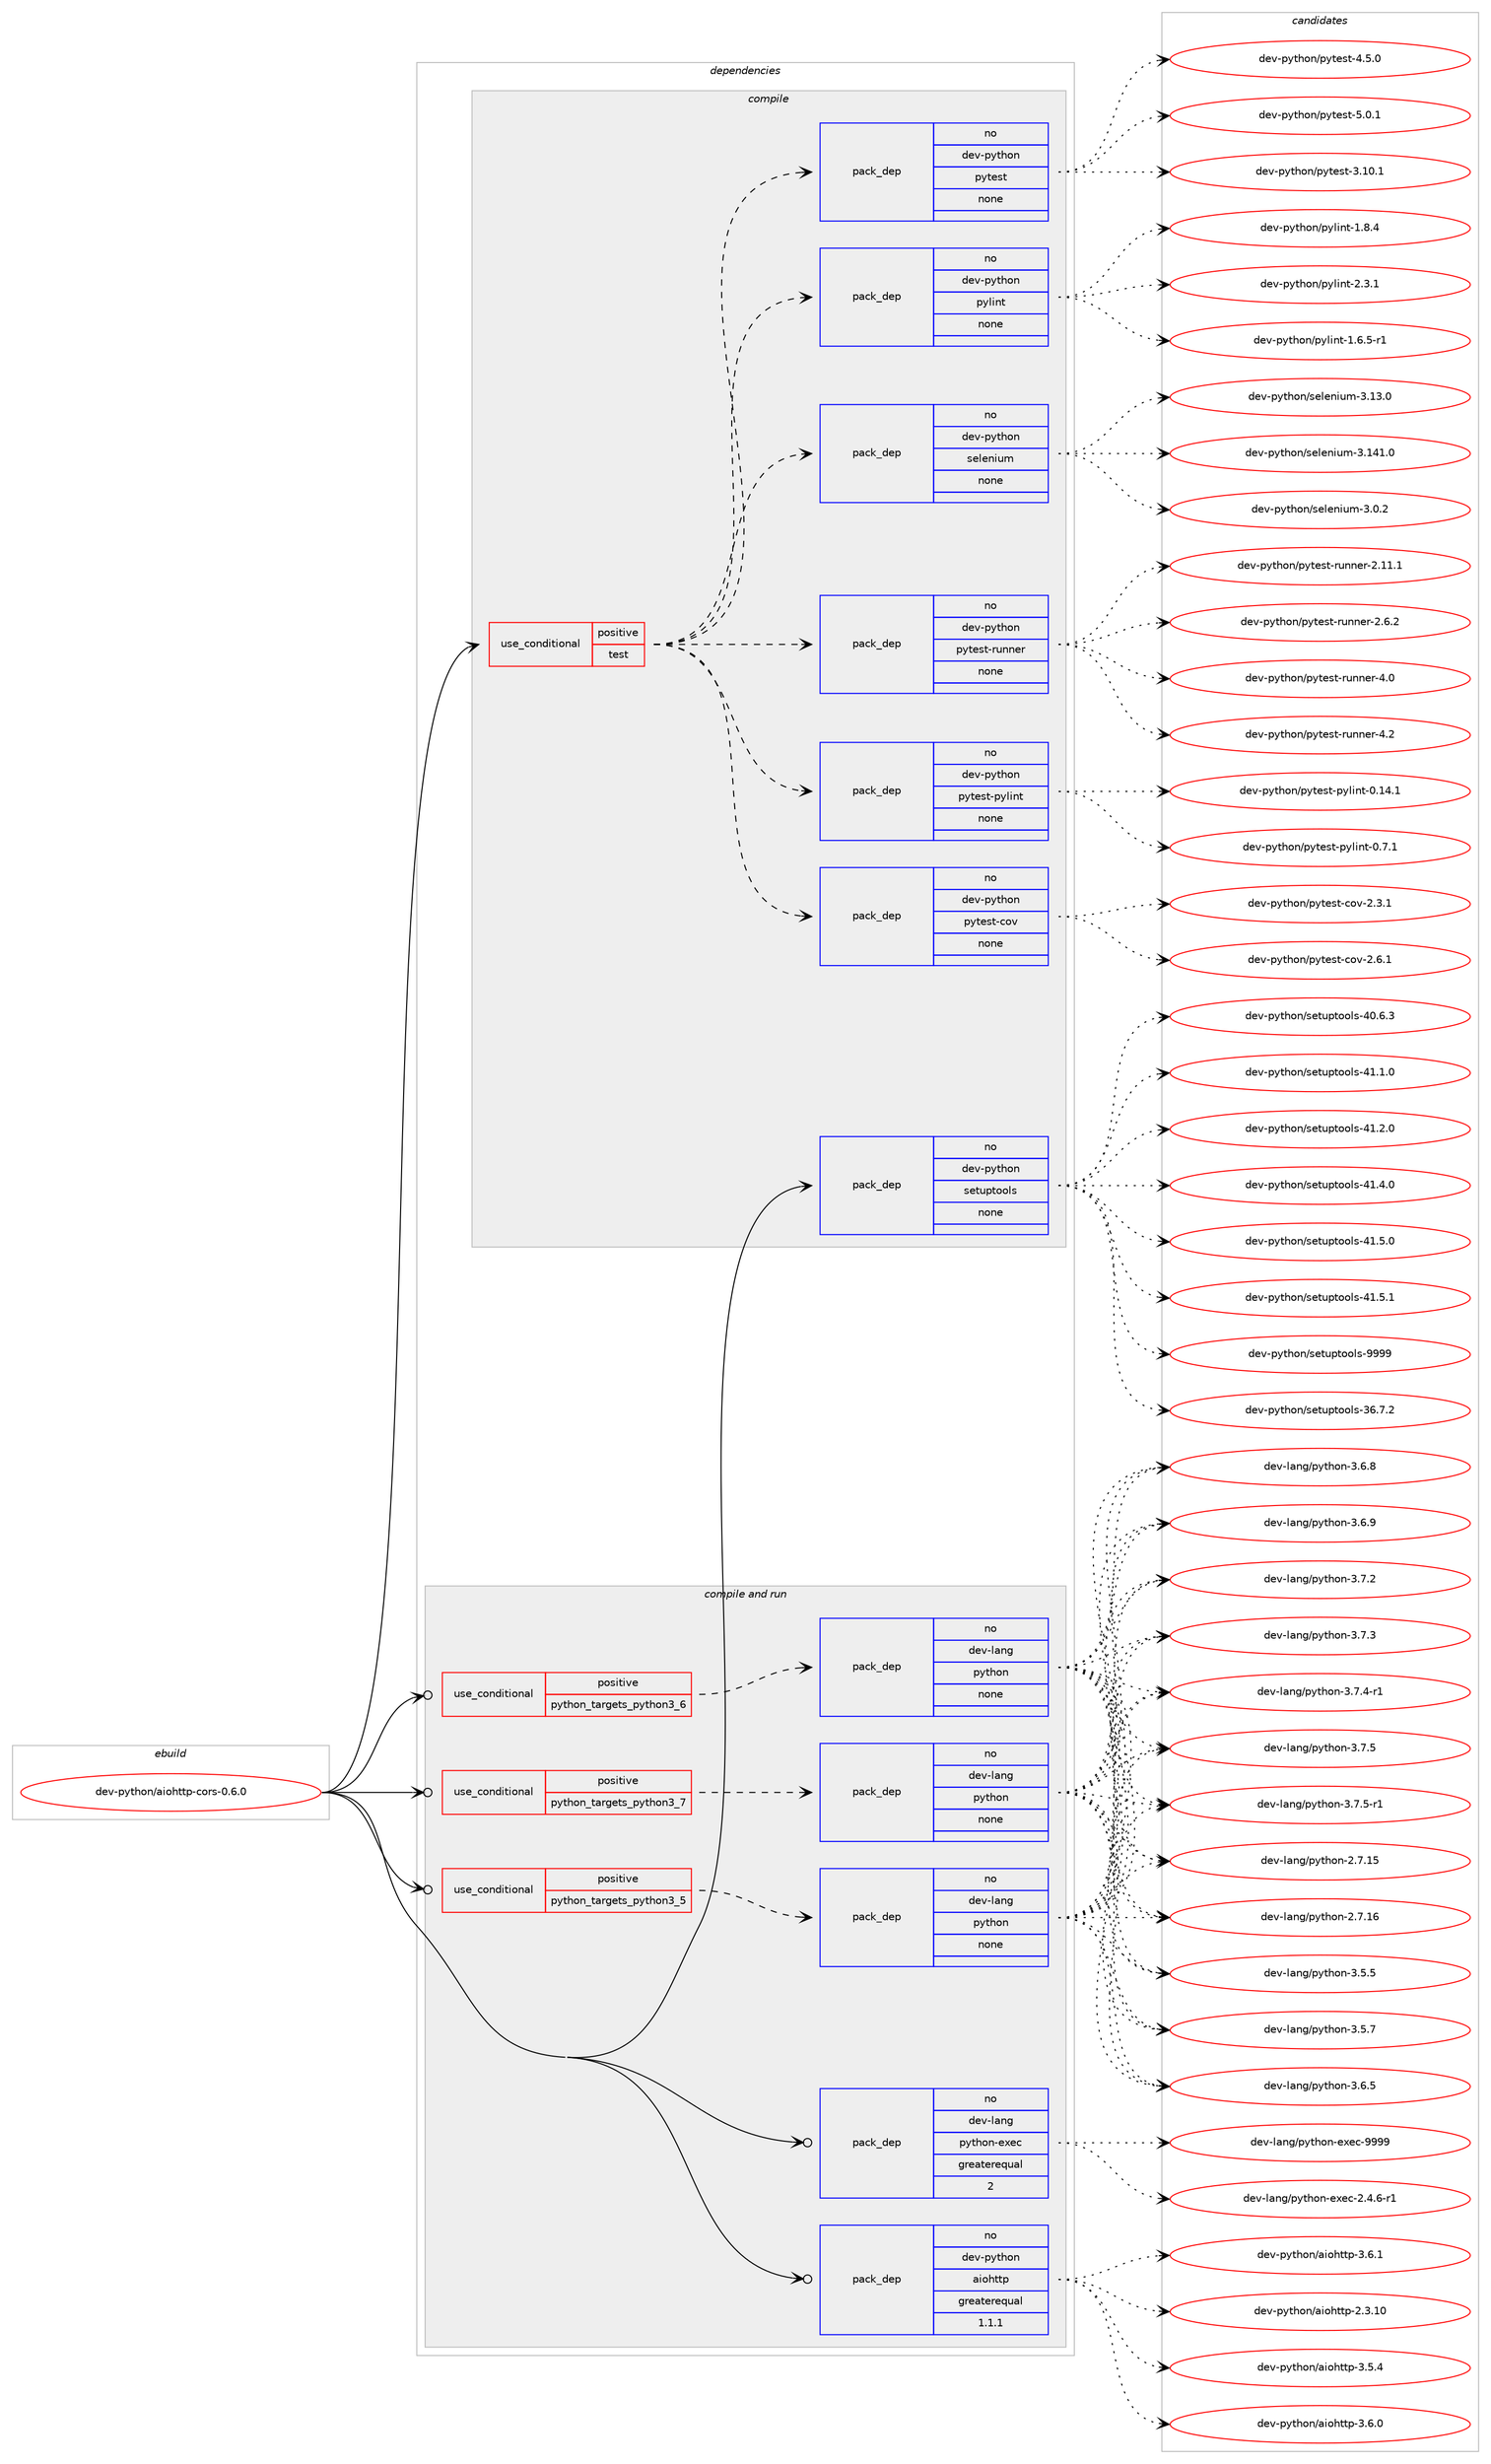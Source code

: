 digraph prolog {

# *************
# Graph options
# *************

newrank=true;
concentrate=true;
compound=true;
graph [rankdir=LR,fontname=Helvetica,fontsize=10,ranksep=1.5];#, ranksep=2.5, nodesep=0.2];
edge  [arrowhead=vee];
node  [fontname=Helvetica,fontsize=10];

# **********
# The ebuild
# **********

subgraph cluster_leftcol {
color=gray;
rank=same;
label=<<i>ebuild</i>>;
id [label="dev-python/aiohttp-cors-0.6.0", color=red, width=4, href="../dev-python/aiohttp-cors-0.6.0.svg"];
}

# ****************
# The dependencies
# ****************

subgraph cluster_midcol {
color=gray;
label=<<i>dependencies</i>>;
subgraph cluster_compile {
fillcolor="#eeeeee";
style=filled;
label=<<i>compile</i>>;
subgraph cond135958 {
dependency593672 [label=<<TABLE BORDER="0" CELLBORDER="1" CELLSPACING="0" CELLPADDING="4"><TR><TD ROWSPAN="3" CELLPADDING="10">use_conditional</TD></TR><TR><TD>positive</TD></TR><TR><TD>test</TD></TR></TABLE>>, shape=none, color=red];
subgraph pack445942 {
dependency593673 [label=<<TABLE BORDER="0" CELLBORDER="1" CELLSPACING="0" CELLPADDING="4" WIDTH="220"><TR><TD ROWSPAN="6" CELLPADDING="30">pack_dep</TD></TR><TR><TD WIDTH="110">no</TD></TR><TR><TD>dev-python</TD></TR><TR><TD>pylint</TD></TR><TR><TD>none</TD></TR><TR><TD></TD></TR></TABLE>>, shape=none, color=blue];
}
dependency593672:e -> dependency593673:w [weight=20,style="dashed",arrowhead="vee"];
subgraph pack445943 {
dependency593674 [label=<<TABLE BORDER="0" CELLBORDER="1" CELLSPACING="0" CELLPADDING="4" WIDTH="220"><TR><TD ROWSPAN="6" CELLPADDING="30">pack_dep</TD></TR><TR><TD WIDTH="110">no</TD></TR><TR><TD>dev-python</TD></TR><TR><TD>pytest</TD></TR><TR><TD>none</TD></TR><TR><TD></TD></TR></TABLE>>, shape=none, color=blue];
}
dependency593672:e -> dependency593674:w [weight=20,style="dashed",arrowhead="vee"];
subgraph pack445944 {
dependency593675 [label=<<TABLE BORDER="0" CELLBORDER="1" CELLSPACING="0" CELLPADDING="4" WIDTH="220"><TR><TD ROWSPAN="6" CELLPADDING="30">pack_dep</TD></TR><TR><TD WIDTH="110">no</TD></TR><TR><TD>dev-python</TD></TR><TR><TD>pytest-cov</TD></TR><TR><TD>none</TD></TR><TR><TD></TD></TR></TABLE>>, shape=none, color=blue];
}
dependency593672:e -> dependency593675:w [weight=20,style="dashed",arrowhead="vee"];
subgraph pack445945 {
dependency593676 [label=<<TABLE BORDER="0" CELLBORDER="1" CELLSPACING="0" CELLPADDING="4" WIDTH="220"><TR><TD ROWSPAN="6" CELLPADDING="30">pack_dep</TD></TR><TR><TD WIDTH="110">no</TD></TR><TR><TD>dev-python</TD></TR><TR><TD>pytest-pylint</TD></TR><TR><TD>none</TD></TR><TR><TD></TD></TR></TABLE>>, shape=none, color=blue];
}
dependency593672:e -> dependency593676:w [weight=20,style="dashed",arrowhead="vee"];
subgraph pack445946 {
dependency593677 [label=<<TABLE BORDER="0" CELLBORDER="1" CELLSPACING="0" CELLPADDING="4" WIDTH="220"><TR><TD ROWSPAN="6" CELLPADDING="30">pack_dep</TD></TR><TR><TD WIDTH="110">no</TD></TR><TR><TD>dev-python</TD></TR><TR><TD>pytest-runner</TD></TR><TR><TD>none</TD></TR><TR><TD></TD></TR></TABLE>>, shape=none, color=blue];
}
dependency593672:e -> dependency593677:w [weight=20,style="dashed",arrowhead="vee"];
subgraph pack445947 {
dependency593678 [label=<<TABLE BORDER="0" CELLBORDER="1" CELLSPACING="0" CELLPADDING="4" WIDTH="220"><TR><TD ROWSPAN="6" CELLPADDING="30">pack_dep</TD></TR><TR><TD WIDTH="110">no</TD></TR><TR><TD>dev-python</TD></TR><TR><TD>selenium</TD></TR><TR><TD>none</TD></TR><TR><TD></TD></TR></TABLE>>, shape=none, color=blue];
}
dependency593672:e -> dependency593678:w [weight=20,style="dashed",arrowhead="vee"];
}
id:e -> dependency593672:w [weight=20,style="solid",arrowhead="vee"];
subgraph pack445948 {
dependency593679 [label=<<TABLE BORDER="0" CELLBORDER="1" CELLSPACING="0" CELLPADDING="4" WIDTH="220"><TR><TD ROWSPAN="6" CELLPADDING="30">pack_dep</TD></TR><TR><TD WIDTH="110">no</TD></TR><TR><TD>dev-python</TD></TR><TR><TD>setuptools</TD></TR><TR><TD>none</TD></TR><TR><TD></TD></TR></TABLE>>, shape=none, color=blue];
}
id:e -> dependency593679:w [weight=20,style="solid",arrowhead="vee"];
}
subgraph cluster_compileandrun {
fillcolor="#eeeeee";
style=filled;
label=<<i>compile and run</i>>;
subgraph cond135959 {
dependency593680 [label=<<TABLE BORDER="0" CELLBORDER="1" CELLSPACING="0" CELLPADDING="4"><TR><TD ROWSPAN="3" CELLPADDING="10">use_conditional</TD></TR><TR><TD>positive</TD></TR><TR><TD>python_targets_python3_5</TD></TR></TABLE>>, shape=none, color=red];
subgraph pack445949 {
dependency593681 [label=<<TABLE BORDER="0" CELLBORDER="1" CELLSPACING="0" CELLPADDING="4" WIDTH="220"><TR><TD ROWSPAN="6" CELLPADDING="30">pack_dep</TD></TR><TR><TD WIDTH="110">no</TD></TR><TR><TD>dev-lang</TD></TR><TR><TD>python</TD></TR><TR><TD>none</TD></TR><TR><TD></TD></TR></TABLE>>, shape=none, color=blue];
}
dependency593680:e -> dependency593681:w [weight=20,style="dashed",arrowhead="vee"];
}
id:e -> dependency593680:w [weight=20,style="solid",arrowhead="odotvee"];
subgraph cond135960 {
dependency593682 [label=<<TABLE BORDER="0" CELLBORDER="1" CELLSPACING="0" CELLPADDING="4"><TR><TD ROWSPAN="3" CELLPADDING="10">use_conditional</TD></TR><TR><TD>positive</TD></TR><TR><TD>python_targets_python3_6</TD></TR></TABLE>>, shape=none, color=red];
subgraph pack445950 {
dependency593683 [label=<<TABLE BORDER="0" CELLBORDER="1" CELLSPACING="0" CELLPADDING="4" WIDTH="220"><TR><TD ROWSPAN="6" CELLPADDING="30">pack_dep</TD></TR><TR><TD WIDTH="110">no</TD></TR><TR><TD>dev-lang</TD></TR><TR><TD>python</TD></TR><TR><TD>none</TD></TR><TR><TD></TD></TR></TABLE>>, shape=none, color=blue];
}
dependency593682:e -> dependency593683:w [weight=20,style="dashed",arrowhead="vee"];
}
id:e -> dependency593682:w [weight=20,style="solid",arrowhead="odotvee"];
subgraph cond135961 {
dependency593684 [label=<<TABLE BORDER="0" CELLBORDER="1" CELLSPACING="0" CELLPADDING="4"><TR><TD ROWSPAN="3" CELLPADDING="10">use_conditional</TD></TR><TR><TD>positive</TD></TR><TR><TD>python_targets_python3_7</TD></TR></TABLE>>, shape=none, color=red];
subgraph pack445951 {
dependency593685 [label=<<TABLE BORDER="0" CELLBORDER="1" CELLSPACING="0" CELLPADDING="4" WIDTH="220"><TR><TD ROWSPAN="6" CELLPADDING="30">pack_dep</TD></TR><TR><TD WIDTH="110">no</TD></TR><TR><TD>dev-lang</TD></TR><TR><TD>python</TD></TR><TR><TD>none</TD></TR><TR><TD></TD></TR></TABLE>>, shape=none, color=blue];
}
dependency593684:e -> dependency593685:w [weight=20,style="dashed",arrowhead="vee"];
}
id:e -> dependency593684:w [weight=20,style="solid",arrowhead="odotvee"];
subgraph pack445952 {
dependency593686 [label=<<TABLE BORDER="0" CELLBORDER="1" CELLSPACING="0" CELLPADDING="4" WIDTH="220"><TR><TD ROWSPAN="6" CELLPADDING="30">pack_dep</TD></TR><TR><TD WIDTH="110">no</TD></TR><TR><TD>dev-lang</TD></TR><TR><TD>python-exec</TD></TR><TR><TD>greaterequal</TD></TR><TR><TD>2</TD></TR></TABLE>>, shape=none, color=blue];
}
id:e -> dependency593686:w [weight=20,style="solid",arrowhead="odotvee"];
subgraph pack445953 {
dependency593687 [label=<<TABLE BORDER="0" CELLBORDER="1" CELLSPACING="0" CELLPADDING="4" WIDTH="220"><TR><TD ROWSPAN="6" CELLPADDING="30">pack_dep</TD></TR><TR><TD WIDTH="110">no</TD></TR><TR><TD>dev-python</TD></TR><TR><TD>aiohttp</TD></TR><TR><TD>greaterequal</TD></TR><TR><TD>1.1.1</TD></TR></TABLE>>, shape=none, color=blue];
}
id:e -> dependency593687:w [weight=20,style="solid",arrowhead="odotvee"];
}
subgraph cluster_run {
fillcolor="#eeeeee";
style=filled;
label=<<i>run</i>>;
}
}

# **************
# The candidates
# **************

subgraph cluster_choices {
rank=same;
color=gray;
label=<<i>candidates</i>>;

subgraph choice445942 {
color=black;
nodesep=1;
choice10010111845112121116104111110471121211081051101164549465446534511449 [label="dev-python/pylint-1.6.5-r1", color=red, width=4,href="../dev-python/pylint-1.6.5-r1.svg"];
choice1001011184511212111610411111047112121108105110116454946564652 [label="dev-python/pylint-1.8.4", color=red, width=4,href="../dev-python/pylint-1.8.4.svg"];
choice1001011184511212111610411111047112121108105110116455046514649 [label="dev-python/pylint-2.3.1", color=red, width=4,href="../dev-python/pylint-2.3.1.svg"];
dependency593673:e -> choice10010111845112121116104111110471121211081051101164549465446534511449:w [style=dotted,weight="100"];
dependency593673:e -> choice1001011184511212111610411111047112121108105110116454946564652:w [style=dotted,weight="100"];
dependency593673:e -> choice1001011184511212111610411111047112121108105110116455046514649:w [style=dotted,weight="100"];
}
subgraph choice445943 {
color=black;
nodesep=1;
choice100101118451121211161041111104711212111610111511645514649484649 [label="dev-python/pytest-3.10.1", color=red, width=4,href="../dev-python/pytest-3.10.1.svg"];
choice1001011184511212111610411111047112121116101115116455246534648 [label="dev-python/pytest-4.5.0", color=red, width=4,href="../dev-python/pytest-4.5.0.svg"];
choice1001011184511212111610411111047112121116101115116455346484649 [label="dev-python/pytest-5.0.1", color=red, width=4,href="../dev-python/pytest-5.0.1.svg"];
dependency593674:e -> choice100101118451121211161041111104711212111610111511645514649484649:w [style=dotted,weight="100"];
dependency593674:e -> choice1001011184511212111610411111047112121116101115116455246534648:w [style=dotted,weight="100"];
dependency593674:e -> choice1001011184511212111610411111047112121116101115116455346484649:w [style=dotted,weight="100"];
}
subgraph choice445944 {
color=black;
nodesep=1;
choice10010111845112121116104111110471121211161011151164599111118455046514649 [label="dev-python/pytest-cov-2.3.1", color=red, width=4,href="../dev-python/pytest-cov-2.3.1.svg"];
choice10010111845112121116104111110471121211161011151164599111118455046544649 [label="dev-python/pytest-cov-2.6.1", color=red, width=4,href="../dev-python/pytest-cov-2.6.1.svg"];
dependency593675:e -> choice10010111845112121116104111110471121211161011151164599111118455046514649:w [style=dotted,weight="100"];
dependency593675:e -> choice10010111845112121116104111110471121211161011151164599111118455046544649:w [style=dotted,weight="100"];
}
subgraph choice445945 {
color=black;
nodesep=1;
choice10010111845112121116104111110471121211161011151164511212110810511011645484649524649 [label="dev-python/pytest-pylint-0.14.1", color=red, width=4,href="../dev-python/pytest-pylint-0.14.1.svg"];
choice100101118451121211161041111104711212111610111511645112121108105110116454846554649 [label="dev-python/pytest-pylint-0.7.1", color=red, width=4,href="../dev-python/pytest-pylint-0.7.1.svg"];
dependency593676:e -> choice10010111845112121116104111110471121211161011151164511212110810511011645484649524649:w [style=dotted,weight="100"];
dependency593676:e -> choice100101118451121211161041111104711212111610111511645112121108105110116454846554649:w [style=dotted,weight="100"];
}
subgraph choice445946 {
color=black;
nodesep=1;
choice10010111845112121116104111110471121211161011151164511411711011010111445504649494649 [label="dev-python/pytest-runner-2.11.1", color=red, width=4,href="../dev-python/pytest-runner-2.11.1.svg"];
choice100101118451121211161041111104711212111610111511645114117110110101114455046544650 [label="dev-python/pytest-runner-2.6.2", color=red, width=4,href="../dev-python/pytest-runner-2.6.2.svg"];
choice10010111845112121116104111110471121211161011151164511411711011010111445524648 [label="dev-python/pytest-runner-4.0", color=red, width=4,href="../dev-python/pytest-runner-4.0.svg"];
choice10010111845112121116104111110471121211161011151164511411711011010111445524650 [label="dev-python/pytest-runner-4.2", color=red, width=4,href="../dev-python/pytest-runner-4.2.svg"];
dependency593677:e -> choice10010111845112121116104111110471121211161011151164511411711011010111445504649494649:w [style=dotted,weight="100"];
dependency593677:e -> choice100101118451121211161041111104711212111610111511645114117110110101114455046544650:w [style=dotted,weight="100"];
dependency593677:e -> choice10010111845112121116104111110471121211161011151164511411711011010111445524648:w [style=dotted,weight="100"];
dependency593677:e -> choice10010111845112121116104111110471121211161011151164511411711011010111445524650:w [style=dotted,weight="100"];
}
subgraph choice445947 {
color=black;
nodesep=1;
choice1001011184511212111610411111047115101108101110105117109455146484650 [label="dev-python/selenium-3.0.2", color=red, width=4,href="../dev-python/selenium-3.0.2.svg"];
choice100101118451121211161041111104711510110810111010511710945514649514648 [label="dev-python/selenium-3.13.0", color=red, width=4,href="../dev-python/selenium-3.13.0.svg"];
choice10010111845112121116104111110471151011081011101051171094551464952494648 [label="dev-python/selenium-3.141.0", color=red, width=4,href="../dev-python/selenium-3.141.0.svg"];
dependency593678:e -> choice1001011184511212111610411111047115101108101110105117109455146484650:w [style=dotted,weight="100"];
dependency593678:e -> choice100101118451121211161041111104711510110810111010511710945514649514648:w [style=dotted,weight="100"];
dependency593678:e -> choice10010111845112121116104111110471151011081011101051171094551464952494648:w [style=dotted,weight="100"];
}
subgraph choice445948 {
color=black;
nodesep=1;
choice100101118451121211161041111104711510111611711211611111110811545515446554650 [label="dev-python/setuptools-36.7.2", color=red, width=4,href="../dev-python/setuptools-36.7.2.svg"];
choice100101118451121211161041111104711510111611711211611111110811545524846544651 [label="dev-python/setuptools-40.6.3", color=red, width=4,href="../dev-python/setuptools-40.6.3.svg"];
choice100101118451121211161041111104711510111611711211611111110811545524946494648 [label="dev-python/setuptools-41.1.0", color=red, width=4,href="../dev-python/setuptools-41.1.0.svg"];
choice100101118451121211161041111104711510111611711211611111110811545524946504648 [label="dev-python/setuptools-41.2.0", color=red, width=4,href="../dev-python/setuptools-41.2.0.svg"];
choice100101118451121211161041111104711510111611711211611111110811545524946524648 [label="dev-python/setuptools-41.4.0", color=red, width=4,href="../dev-python/setuptools-41.4.0.svg"];
choice100101118451121211161041111104711510111611711211611111110811545524946534648 [label="dev-python/setuptools-41.5.0", color=red, width=4,href="../dev-python/setuptools-41.5.0.svg"];
choice100101118451121211161041111104711510111611711211611111110811545524946534649 [label="dev-python/setuptools-41.5.1", color=red, width=4,href="../dev-python/setuptools-41.5.1.svg"];
choice10010111845112121116104111110471151011161171121161111111081154557575757 [label="dev-python/setuptools-9999", color=red, width=4,href="../dev-python/setuptools-9999.svg"];
dependency593679:e -> choice100101118451121211161041111104711510111611711211611111110811545515446554650:w [style=dotted,weight="100"];
dependency593679:e -> choice100101118451121211161041111104711510111611711211611111110811545524846544651:w [style=dotted,weight="100"];
dependency593679:e -> choice100101118451121211161041111104711510111611711211611111110811545524946494648:w [style=dotted,weight="100"];
dependency593679:e -> choice100101118451121211161041111104711510111611711211611111110811545524946504648:w [style=dotted,weight="100"];
dependency593679:e -> choice100101118451121211161041111104711510111611711211611111110811545524946524648:w [style=dotted,weight="100"];
dependency593679:e -> choice100101118451121211161041111104711510111611711211611111110811545524946534648:w [style=dotted,weight="100"];
dependency593679:e -> choice100101118451121211161041111104711510111611711211611111110811545524946534649:w [style=dotted,weight="100"];
dependency593679:e -> choice10010111845112121116104111110471151011161171121161111111081154557575757:w [style=dotted,weight="100"];
}
subgraph choice445949 {
color=black;
nodesep=1;
choice10010111845108971101034711212111610411111045504655464953 [label="dev-lang/python-2.7.15", color=red, width=4,href="../dev-lang/python-2.7.15.svg"];
choice10010111845108971101034711212111610411111045504655464954 [label="dev-lang/python-2.7.16", color=red, width=4,href="../dev-lang/python-2.7.16.svg"];
choice100101118451089711010347112121116104111110455146534653 [label="dev-lang/python-3.5.5", color=red, width=4,href="../dev-lang/python-3.5.5.svg"];
choice100101118451089711010347112121116104111110455146534655 [label="dev-lang/python-3.5.7", color=red, width=4,href="../dev-lang/python-3.5.7.svg"];
choice100101118451089711010347112121116104111110455146544653 [label="dev-lang/python-3.6.5", color=red, width=4,href="../dev-lang/python-3.6.5.svg"];
choice100101118451089711010347112121116104111110455146544656 [label="dev-lang/python-3.6.8", color=red, width=4,href="../dev-lang/python-3.6.8.svg"];
choice100101118451089711010347112121116104111110455146544657 [label="dev-lang/python-3.6.9", color=red, width=4,href="../dev-lang/python-3.6.9.svg"];
choice100101118451089711010347112121116104111110455146554650 [label="dev-lang/python-3.7.2", color=red, width=4,href="../dev-lang/python-3.7.2.svg"];
choice100101118451089711010347112121116104111110455146554651 [label="dev-lang/python-3.7.3", color=red, width=4,href="../dev-lang/python-3.7.3.svg"];
choice1001011184510897110103471121211161041111104551465546524511449 [label="dev-lang/python-3.7.4-r1", color=red, width=4,href="../dev-lang/python-3.7.4-r1.svg"];
choice100101118451089711010347112121116104111110455146554653 [label="dev-lang/python-3.7.5", color=red, width=4,href="../dev-lang/python-3.7.5.svg"];
choice1001011184510897110103471121211161041111104551465546534511449 [label="dev-lang/python-3.7.5-r1", color=red, width=4,href="../dev-lang/python-3.7.5-r1.svg"];
dependency593681:e -> choice10010111845108971101034711212111610411111045504655464953:w [style=dotted,weight="100"];
dependency593681:e -> choice10010111845108971101034711212111610411111045504655464954:w [style=dotted,weight="100"];
dependency593681:e -> choice100101118451089711010347112121116104111110455146534653:w [style=dotted,weight="100"];
dependency593681:e -> choice100101118451089711010347112121116104111110455146534655:w [style=dotted,weight="100"];
dependency593681:e -> choice100101118451089711010347112121116104111110455146544653:w [style=dotted,weight="100"];
dependency593681:e -> choice100101118451089711010347112121116104111110455146544656:w [style=dotted,weight="100"];
dependency593681:e -> choice100101118451089711010347112121116104111110455146544657:w [style=dotted,weight="100"];
dependency593681:e -> choice100101118451089711010347112121116104111110455146554650:w [style=dotted,weight="100"];
dependency593681:e -> choice100101118451089711010347112121116104111110455146554651:w [style=dotted,weight="100"];
dependency593681:e -> choice1001011184510897110103471121211161041111104551465546524511449:w [style=dotted,weight="100"];
dependency593681:e -> choice100101118451089711010347112121116104111110455146554653:w [style=dotted,weight="100"];
dependency593681:e -> choice1001011184510897110103471121211161041111104551465546534511449:w [style=dotted,weight="100"];
}
subgraph choice445950 {
color=black;
nodesep=1;
choice10010111845108971101034711212111610411111045504655464953 [label="dev-lang/python-2.7.15", color=red, width=4,href="../dev-lang/python-2.7.15.svg"];
choice10010111845108971101034711212111610411111045504655464954 [label="dev-lang/python-2.7.16", color=red, width=4,href="../dev-lang/python-2.7.16.svg"];
choice100101118451089711010347112121116104111110455146534653 [label="dev-lang/python-3.5.5", color=red, width=4,href="../dev-lang/python-3.5.5.svg"];
choice100101118451089711010347112121116104111110455146534655 [label="dev-lang/python-3.5.7", color=red, width=4,href="../dev-lang/python-3.5.7.svg"];
choice100101118451089711010347112121116104111110455146544653 [label="dev-lang/python-3.6.5", color=red, width=4,href="../dev-lang/python-3.6.5.svg"];
choice100101118451089711010347112121116104111110455146544656 [label="dev-lang/python-3.6.8", color=red, width=4,href="../dev-lang/python-3.6.8.svg"];
choice100101118451089711010347112121116104111110455146544657 [label="dev-lang/python-3.6.9", color=red, width=4,href="../dev-lang/python-3.6.9.svg"];
choice100101118451089711010347112121116104111110455146554650 [label="dev-lang/python-3.7.2", color=red, width=4,href="../dev-lang/python-3.7.2.svg"];
choice100101118451089711010347112121116104111110455146554651 [label="dev-lang/python-3.7.3", color=red, width=4,href="../dev-lang/python-3.7.3.svg"];
choice1001011184510897110103471121211161041111104551465546524511449 [label="dev-lang/python-3.7.4-r1", color=red, width=4,href="../dev-lang/python-3.7.4-r1.svg"];
choice100101118451089711010347112121116104111110455146554653 [label="dev-lang/python-3.7.5", color=red, width=4,href="../dev-lang/python-3.7.5.svg"];
choice1001011184510897110103471121211161041111104551465546534511449 [label="dev-lang/python-3.7.5-r1", color=red, width=4,href="../dev-lang/python-3.7.5-r1.svg"];
dependency593683:e -> choice10010111845108971101034711212111610411111045504655464953:w [style=dotted,weight="100"];
dependency593683:e -> choice10010111845108971101034711212111610411111045504655464954:w [style=dotted,weight="100"];
dependency593683:e -> choice100101118451089711010347112121116104111110455146534653:w [style=dotted,weight="100"];
dependency593683:e -> choice100101118451089711010347112121116104111110455146534655:w [style=dotted,weight="100"];
dependency593683:e -> choice100101118451089711010347112121116104111110455146544653:w [style=dotted,weight="100"];
dependency593683:e -> choice100101118451089711010347112121116104111110455146544656:w [style=dotted,weight="100"];
dependency593683:e -> choice100101118451089711010347112121116104111110455146544657:w [style=dotted,weight="100"];
dependency593683:e -> choice100101118451089711010347112121116104111110455146554650:w [style=dotted,weight="100"];
dependency593683:e -> choice100101118451089711010347112121116104111110455146554651:w [style=dotted,weight="100"];
dependency593683:e -> choice1001011184510897110103471121211161041111104551465546524511449:w [style=dotted,weight="100"];
dependency593683:e -> choice100101118451089711010347112121116104111110455146554653:w [style=dotted,weight="100"];
dependency593683:e -> choice1001011184510897110103471121211161041111104551465546534511449:w [style=dotted,weight="100"];
}
subgraph choice445951 {
color=black;
nodesep=1;
choice10010111845108971101034711212111610411111045504655464953 [label="dev-lang/python-2.7.15", color=red, width=4,href="../dev-lang/python-2.7.15.svg"];
choice10010111845108971101034711212111610411111045504655464954 [label="dev-lang/python-2.7.16", color=red, width=4,href="../dev-lang/python-2.7.16.svg"];
choice100101118451089711010347112121116104111110455146534653 [label="dev-lang/python-3.5.5", color=red, width=4,href="../dev-lang/python-3.5.5.svg"];
choice100101118451089711010347112121116104111110455146534655 [label="dev-lang/python-3.5.7", color=red, width=4,href="../dev-lang/python-3.5.7.svg"];
choice100101118451089711010347112121116104111110455146544653 [label="dev-lang/python-3.6.5", color=red, width=4,href="../dev-lang/python-3.6.5.svg"];
choice100101118451089711010347112121116104111110455146544656 [label="dev-lang/python-3.6.8", color=red, width=4,href="../dev-lang/python-3.6.8.svg"];
choice100101118451089711010347112121116104111110455146544657 [label="dev-lang/python-3.6.9", color=red, width=4,href="../dev-lang/python-3.6.9.svg"];
choice100101118451089711010347112121116104111110455146554650 [label="dev-lang/python-3.7.2", color=red, width=4,href="../dev-lang/python-3.7.2.svg"];
choice100101118451089711010347112121116104111110455146554651 [label="dev-lang/python-3.7.3", color=red, width=4,href="../dev-lang/python-3.7.3.svg"];
choice1001011184510897110103471121211161041111104551465546524511449 [label="dev-lang/python-3.7.4-r1", color=red, width=4,href="../dev-lang/python-3.7.4-r1.svg"];
choice100101118451089711010347112121116104111110455146554653 [label="dev-lang/python-3.7.5", color=red, width=4,href="../dev-lang/python-3.7.5.svg"];
choice1001011184510897110103471121211161041111104551465546534511449 [label="dev-lang/python-3.7.5-r1", color=red, width=4,href="../dev-lang/python-3.7.5-r1.svg"];
dependency593685:e -> choice10010111845108971101034711212111610411111045504655464953:w [style=dotted,weight="100"];
dependency593685:e -> choice10010111845108971101034711212111610411111045504655464954:w [style=dotted,weight="100"];
dependency593685:e -> choice100101118451089711010347112121116104111110455146534653:w [style=dotted,weight="100"];
dependency593685:e -> choice100101118451089711010347112121116104111110455146534655:w [style=dotted,weight="100"];
dependency593685:e -> choice100101118451089711010347112121116104111110455146544653:w [style=dotted,weight="100"];
dependency593685:e -> choice100101118451089711010347112121116104111110455146544656:w [style=dotted,weight="100"];
dependency593685:e -> choice100101118451089711010347112121116104111110455146544657:w [style=dotted,weight="100"];
dependency593685:e -> choice100101118451089711010347112121116104111110455146554650:w [style=dotted,weight="100"];
dependency593685:e -> choice100101118451089711010347112121116104111110455146554651:w [style=dotted,weight="100"];
dependency593685:e -> choice1001011184510897110103471121211161041111104551465546524511449:w [style=dotted,weight="100"];
dependency593685:e -> choice100101118451089711010347112121116104111110455146554653:w [style=dotted,weight="100"];
dependency593685:e -> choice1001011184510897110103471121211161041111104551465546534511449:w [style=dotted,weight="100"];
}
subgraph choice445952 {
color=black;
nodesep=1;
choice10010111845108971101034711212111610411111045101120101994550465246544511449 [label="dev-lang/python-exec-2.4.6-r1", color=red, width=4,href="../dev-lang/python-exec-2.4.6-r1.svg"];
choice10010111845108971101034711212111610411111045101120101994557575757 [label="dev-lang/python-exec-9999", color=red, width=4,href="../dev-lang/python-exec-9999.svg"];
dependency593686:e -> choice10010111845108971101034711212111610411111045101120101994550465246544511449:w [style=dotted,weight="100"];
dependency593686:e -> choice10010111845108971101034711212111610411111045101120101994557575757:w [style=dotted,weight="100"];
}
subgraph choice445953 {
color=black;
nodesep=1;
choice10010111845112121116104111110479710511110411611611245504651464948 [label="dev-python/aiohttp-2.3.10", color=red, width=4,href="../dev-python/aiohttp-2.3.10.svg"];
choice100101118451121211161041111104797105111104116116112455146534652 [label="dev-python/aiohttp-3.5.4", color=red, width=4,href="../dev-python/aiohttp-3.5.4.svg"];
choice100101118451121211161041111104797105111104116116112455146544648 [label="dev-python/aiohttp-3.6.0", color=red, width=4,href="../dev-python/aiohttp-3.6.0.svg"];
choice100101118451121211161041111104797105111104116116112455146544649 [label="dev-python/aiohttp-3.6.1", color=red, width=4,href="../dev-python/aiohttp-3.6.1.svg"];
dependency593687:e -> choice10010111845112121116104111110479710511110411611611245504651464948:w [style=dotted,weight="100"];
dependency593687:e -> choice100101118451121211161041111104797105111104116116112455146534652:w [style=dotted,weight="100"];
dependency593687:e -> choice100101118451121211161041111104797105111104116116112455146544648:w [style=dotted,weight="100"];
dependency593687:e -> choice100101118451121211161041111104797105111104116116112455146544649:w [style=dotted,weight="100"];
}
}

}
